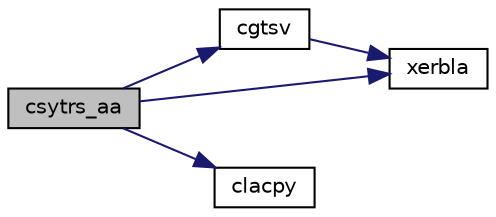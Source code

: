 digraph "csytrs_aa"
{
 // LATEX_PDF_SIZE
  edge [fontname="Helvetica",fontsize="10",labelfontname="Helvetica",labelfontsize="10"];
  node [fontname="Helvetica",fontsize="10",shape=record];
  rankdir="LR";
  Node1 [label="csytrs_aa",height=0.2,width=0.4,color="black", fillcolor="grey75", style="filled", fontcolor="black",tooltip="CSYTRS_AA"];
  Node1 -> Node2 [color="midnightblue",fontsize="10",style="solid",fontname="Helvetica"];
  Node2 [label="cgtsv",height=0.2,width=0.4,color="black", fillcolor="white", style="filled",URL="$cgtsv_8f.html#a6df7eac5a9b0c335f43c3979612f84fc",tooltip="CGTSV computes the solution to system of linear equations A * X = B for GT matrices"];
  Node2 -> Node3 [color="midnightblue",fontsize="10",style="solid",fontname="Helvetica"];
  Node3 [label="xerbla",height=0.2,width=0.4,color="black", fillcolor="white", style="filled",URL="$xerbla_8f.html#a377ee61015baf8dea7770b3a404b1c07",tooltip="XERBLA"];
  Node1 -> Node4 [color="midnightblue",fontsize="10",style="solid",fontname="Helvetica"];
  Node4 [label="clacpy",height=0.2,width=0.4,color="black", fillcolor="white", style="filled",URL="$clacpy_8f.html#afcee53f42831342f7c863bfc55d2d159",tooltip="CLACPY copies all or part of one two-dimensional array to another."];
  Node1 -> Node3 [color="midnightblue",fontsize="10",style="solid",fontname="Helvetica"];
}
